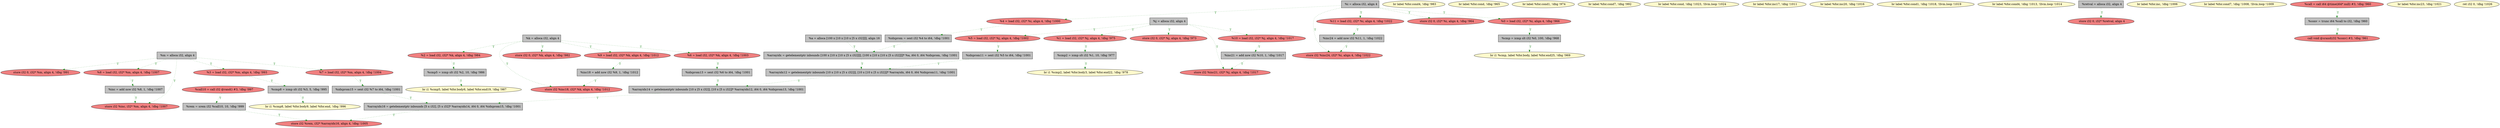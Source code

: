 
digraph G {


node80 [fillcolor=grey,label="  %arrayidx = getelementptr inbounds [100 x [10 x [10 x [5 x i32]]]], [100 x [10 x [10 x [5 x i32]]]]* %a, i64 0, i64 %idxprom, !dbg !1001",shape=rectangle,style=filled ]
node79 [fillcolor=grey,label="  %arrayidx16 = getelementptr inbounds [5 x i32], [5 x i32]* %arrayidx14, i64 0, i64 %idxprom15, !dbg !1001",shape=rectangle,style=filled ]
node78 [fillcolor=grey,label="  %idxprom = sext i32 %4 to i64, !dbg !1001",shape=rectangle,style=filled ]
node77 [fillcolor=grey,label="  %rem = srem i32 %call10, 10, !dbg !999",shape=rectangle,style=filled ]
node75 [fillcolor=lemonchiffon,label="  br i1 %cmp8, label %for.body9, label %for.end, !dbg !996",shape=ellipse,style=filled ]
node74 [fillcolor=lemonchiffon,label="  br label %for.cond4, !dbg !983",shape=ellipse,style=filled ]
node71 [fillcolor=grey,label="  %inc = add nsw i32 %8, 1, !dbg !1007",shape=rectangle,style=filled ]
node69 [fillcolor=lemonchiffon,label="  br label %for.cond, !dbg !965",shape=ellipse,style=filled ]
node67 [fillcolor=lemonchiffon,label="  br i1 %cmp5, label %for.body6, label %for.end19, !dbg !987",shape=ellipse,style=filled ]
node66 [fillcolor=lemonchiffon,label="  br label %for.cond1, !dbg !974",shape=ellipse,style=filled ]
node65 [fillcolor=lightcoral,label="  %2 = load i32, i32* %k, align 4, !dbg !984",shape=ellipse,style=filled ]
node63 [fillcolor=lightcoral,label="  store i32 0, i32* %m, align 4, !dbg !991",shape=ellipse,style=filled ]
node61 [fillcolor=lightcoral,label="  store i32 %inc21, i32* %j, align 4, !dbg !1017",shape=ellipse,style=filled ]
node60 [fillcolor=lightcoral,label="  %1 = load i32, i32* %j, align 4, !dbg !975",shape=ellipse,style=filled ]
node59 [fillcolor=grey,label="  %k = alloca i32, align 4",shape=rectangle,style=filled ]
node58 [fillcolor=grey,label="  %idxprom15 = sext i32 %7 to i64, !dbg !1001",shape=rectangle,style=filled ]
node55 [fillcolor=grey,label="  %i = alloca i32, align 4",shape=rectangle,style=filled ]
node54 [fillcolor=lightcoral,label="  store i32 %inc24, i32* %i, align 4, !dbg !1022",shape=ellipse,style=filled ]
node51 [fillcolor=lemonchiffon,label="  br label %for.cond7, !dbg !992",shape=ellipse,style=filled ]
node30 [fillcolor=grey,label="  %inc24 = add nsw i32 %11, 1, !dbg !1022",shape=rectangle,style=filled ]
node28 [fillcolor=grey,label="  %arrayidx12 = getelementptr inbounds [10 x [10 x [5 x i32]]], [10 x [10 x [5 x i32]]]* %arrayidx, i64 0, i64 %idxprom11, !dbg !1001",shape=rectangle,style=filled ]
node27 [fillcolor=lightcoral,label="  %6 = load i32, i32* %k, align 4, !dbg !1003",shape=ellipse,style=filled ]
node16 [fillcolor=lightcoral,label="  %10 = load i32, i32* %j, align 4, !dbg !1017",shape=ellipse,style=filled ]
node15 [fillcolor=lemonchiffon,label="  br label %for.cond, !dbg !1023, !llvm.loop !1024",shape=ellipse,style=filled ]
node25 [fillcolor=grey,label="  %idxprom13 = sext i32 %6 to i64, !dbg !1001",shape=rectangle,style=filled ]
node21 [fillcolor=lemonchiffon,label="  br label %for.inc17, !dbg !1011",shape=ellipse,style=filled ]
node73 [fillcolor=grey,label="  %cmp8 = icmp slt i32 %3, 5, !dbg !995",shape=rectangle,style=filled ]
node64 [fillcolor=grey,label="  %m = alloca i32, align 4",shape=rectangle,style=filled ]
node35 [fillcolor=lemonchiffon,label="  br label %for.inc20, !dbg !1016",shape=ellipse,style=filled ]
node49 [fillcolor=lemonchiffon,label="  br label %for.cond1, !dbg !1018, !llvm.loop !1019",shape=ellipse,style=filled ]
node29 [fillcolor=grey,label="  %idxprom11 = sext i32 %5 to i64, !dbg !1001",shape=rectangle,style=filled ]
node26 [fillcolor=lightcoral,label="  %11 = load i32, i32* %i, align 4, !dbg !1022",shape=ellipse,style=filled ]
node20 [fillcolor=lightcoral,label="  %9 = load i32, i32* %k, align 4, !dbg !1012",shape=ellipse,style=filled ]
node52 [fillcolor=lightcoral,label="  store i32 0, i32* %j, align 4, !dbg !973",shape=ellipse,style=filled ]
node36 [fillcolor=grey,label="  %j = alloca i32, align 4",shape=rectangle,style=filled ]
node23 [fillcolor=lightcoral,label="  store i32 %rem, i32* %arrayidx16, align 4, !dbg !1005",shape=ellipse,style=filled ]
node70 [fillcolor=grey,label="  %cmp5 = icmp slt i32 %2, 10, !dbg !986",shape=rectangle,style=filled ]
node48 [fillcolor=lightcoral,label="  store i32 0, i32* %i, align 4, !dbg !964",shape=ellipse,style=filled ]
node17 [fillcolor=lemonchiffon,label="  br label %for.cond4, !dbg !1013, !llvm.loop !1014",shape=ellipse,style=filled ]
node31 [fillcolor=lemonchiffon,label="  br i1 %cmp, label %for.body, label %for.end25, !dbg !969",shape=ellipse,style=filled ]
node39 [fillcolor=grey,label="  %arrayidx14 = getelementptr inbounds [10 x [5 x i32]], [10 x [5 x i32]]* %arrayidx12, i64 0, i64 %idxprom13, !dbg !1001",shape=rectangle,style=filled ]
node18 [fillcolor=lightcoral,label="  store i32 %inc18, i32* %k, align 4, !dbg !1012",shape=ellipse,style=filled ]
node24 [fillcolor=lightcoral,label="  %7 = load i32, i32* %m, align 4, !dbg !1004",shape=ellipse,style=filled ]
node19 [fillcolor=grey,label="  %inc18 = add nsw i32 %9, 1, !dbg !1012",shape=rectangle,style=filled ]
node57 [fillcolor=lightcoral,label="  store i32 0, i32* %retval, align 4",shape=ellipse,style=filled ]
node22 [fillcolor=lightcoral,label="  store i32 %inc, i32* %m, align 4, !dbg !1007",shape=ellipse,style=filled ]
node50 [fillcolor=lemonchiffon,label="  br label %for.inc, !dbg !1006",shape=ellipse,style=filled ]
node37 [fillcolor=lightcoral,label="  %0 = load i32, i32* %i, align 4, !dbg !966",shape=ellipse,style=filled ]
node62 [fillcolor=lemonchiffon,label="  br label %for.cond7, !dbg !1008, !llvm.loop !1009",shape=ellipse,style=filled ]
node41 [fillcolor=lightcoral,label="  %call = call i64 @time(i64* null) #3, !dbg !960",shape=ellipse,style=filled ]
node43 [fillcolor=lightcoral,label="  %8 = load i32, i32* %m, align 4, !dbg !1007",shape=ellipse,style=filled ]
node53 [fillcolor=grey,label="  %retval = alloca i32, align 4",shape=rectangle,style=filled ]
node33 [fillcolor=grey,label="  %cmp = icmp slt i32 %0, 100, !dbg !968",shape=rectangle,style=filled ]
node38 [fillcolor=lightcoral,label="  store i32 0, i32* %k, align 4, !dbg !982",shape=ellipse,style=filled ]
node68 [fillcolor=grey,label="  %cmp2 = icmp slt i32 %1, 10, !dbg !977",shape=rectangle,style=filled ]
node32 [fillcolor=lightcoral,label="  %5 = load i32, i32* %j, align 4, !dbg !1002",shape=ellipse,style=filled ]
node40 [fillcolor=grey,label="  %conv = trunc i64 %call to i32, !dbg !960",shape=rectangle,style=filled ]
node72 [fillcolor=lemonchiffon,label="  br i1 %cmp2, label %for.body3, label %for.end22, !dbg !978",shape=ellipse,style=filled ]
node44 [fillcolor=lightcoral,label="  %3 = load i32, i32* %m, align 4, !dbg !993",shape=ellipse,style=filled ]
node42 [fillcolor=lemonchiffon,label="  br label %for.inc23, !dbg !1021",shape=ellipse,style=filled ]
node45 [fillcolor=lightcoral,label="  call void @srand(i32 %conv) #3, !dbg !961",shape=ellipse,style=filled ]
node76 [fillcolor=lightcoral,label="  %call10 = call i32 @rand() #3, !dbg !997",shape=ellipse,style=filled ]
node56 [fillcolor=lightcoral,label="  %4 = load i32, i32* %i, align 4, !dbg !1000",shape=ellipse,style=filled ]
node34 [fillcolor=lemonchiffon,label="  ret i32 0, !dbg !1026",shape=ellipse,style=filled ]
node46 [fillcolor=grey,label="  %a = alloca [100 x [10 x [10 x [5 x i32]]]], align 16",shape=rectangle,style=filled ]
node47 [fillcolor=grey,label="  %inc21 = add nsw i32 %10, 1, !dbg !1017",shape=rectangle,style=filled ]

node58->node79 [style=dotted,color=forestgreen,label="T",fontcolor=forestgreen ]
node55->node56 [style=dotted,color=forestgreen,label="T",fontcolor=forestgreen ]
node47->node61 [style=dotted,color=forestgreen,label="T",fontcolor=forestgreen ]
node44->node73 [style=dotted,color=forestgreen,label="T",fontcolor=forestgreen ]
node41->node40 [style=dotted,color=forestgreen,label="T",fontcolor=forestgreen ]
node37->node33 [style=dotted,color=forestgreen,label="T",fontcolor=forestgreen ]
node55->node54 [style=dotted,color=forestgreen,label="T",fontcolor=forestgreen ]
node43->node71 [style=dotted,color=forestgreen,label="T",fontcolor=forestgreen ]
node26->node30 [style=dotted,color=forestgreen,label="T",fontcolor=forestgreen ]
node36->node61 [style=dotted,color=forestgreen,label="T",fontcolor=forestgreen ]
node55->node48 [style=dotted,color=forestgreen,label="T",fontcolor=forestgreen ]
node64->node43 [style=dotted,color=forestgreen,label="T",fontcolor=forestgreen ]
node36->node32 [style=dotted,color=forestgreen,label="T",fontcolor=forestgreen ]
node68->node72 [style=dotted,color=forestgreen,label="T",fontcolor=forestgreen ]
node70->node67 [style=dotted,color=forestgreen,label="T",fontcolor=forestgreen ]
node59->node65 [style=dotted,color=forestgreen,label="T",fontcolor=forestgreen ]
node53->node57 [style=dotted,color=forestgreen,label="T",fontcolor=forestgreen ]
node77->node23 [style=dotted,color=forestgreen,label="T",fontcolor=forestgreen ]
node55->node37 [style=dotted,color=forestgreen,label="T",fontcolor=forestgreen ]
node79->node23 [style=dotted,color=forestgreen,label="T",fontcolor=forestgreen ]
node60->node68 [style=dotted,color=forestgreen,label="T",fontcolor=forestgreen ]
node65->node70 [style=dotted,color=forestgreen,label="T",fontcolor=forestgreen ]
node59->node18 [style=dotted,color=forestgreen,label="T",fontcolor=forestgreen ]
node73->node75 [style=dotted,color=forestgreen,label="T",fontcolor=forestgreen ]
node16->node47 [style=dotted,color=forestgreen,label="T",fontcolor=forestgreen ]
node64->node44 [style=dotted,color=forestgreen,label="T",fontcolor=forestgreen ]
node56->node78 [style=dotted,color=forestgreen,label="T",fontcolor=forestgreen ]
node76->node77 [style=dotted,color=forestgreen,label="T",fontcolor=forestgreen ]
node36->node52 [style=dotted,color=forestgreen,label="T",fontcolor=forestgreen ]
node32->node29 [style=dotted,color=forestgreen,label="T",fontcolor=forestgreen ]
node59->node27 [style=dotted,color=forestgreen,label="T",fontcolor=forestgreen ]
node33->node31 [style=dotted,color=forestgreen,label="T",fontcolor=forestgreen ]
node39->node79 [style=dotted,color=forestgreen,label="T",fontcolor=forestgreen ]
node40->node45 [style=dotted,color=forestgreen,label="T",fontcolor=forestgreen ]
node55->node26 [style=dotted,color=forestgreen,label="T",fontcolor=forestgreen ]
node28->node39 [style=dotted,color=forestgreen,label="T",fontcolor=forestgreen ]
node71->node22 [style=dotted,color=forestgreen,label="T",fontcolor=forestgreen ]
node64->node63 [style=dotted,color=forestgreen,label="T",fontcolor=forestgreen ]
node30->node54 [style=dotted,color=forestgreen,label="T",fontcolor=forestgreen ]
node59->node20 [style=dotted,color=forestgreen,label="T",fontcolor=forestgreen ]
node27->node25 [style=dotted,color=forestgreen,label="T",fontcolor=forestgreen ]
node64->node24 [style=dotted,color=forestgreen,label="T",fontcolor=forestgreen ]
node25->node39 [style=dotted,color=forestgreen,label="T",fontcolor=forestgreen ]
node29->node28 [style=dotted,color=forestgreen,label="T",fontcolor=forestgreen ]
node36->node60 [style=dotted,color=forestgreen,label="T",fontcolor=forestgreen ]
node20->node19 [style=dotted,color=forestgreen,label="T",fontcolor=forestgreen ]
node24->node58 [style=dotted,color=forestgreen,label="T",fontcolor=forestgreen ]
node64->node22 [style=dotted,color=forestgreen,label="T",fontcolor=forestgreen ]
node46->node80 [style=dotted,color=forestgreen,label="T",fontcolor=forestgreen ]
node59->node38 [style=dotted,color=forestgreen,label="T",fontcolor=forestgreen ]
node80->node28 [style=dotted,color=forestgreen,label="T",fontcolor=forestgreen ]
node19->node18 [style=dotted,color=forestgreen,label="T",fontcolor=forestgreen ]
node36->node16 [style=dotted,color=forestgreen,label="T",fontcolor=forestgreen ]
node78->node80 [style=dotted,color=forestgreen,label="T",fontcolor=forestgreen ]


}

